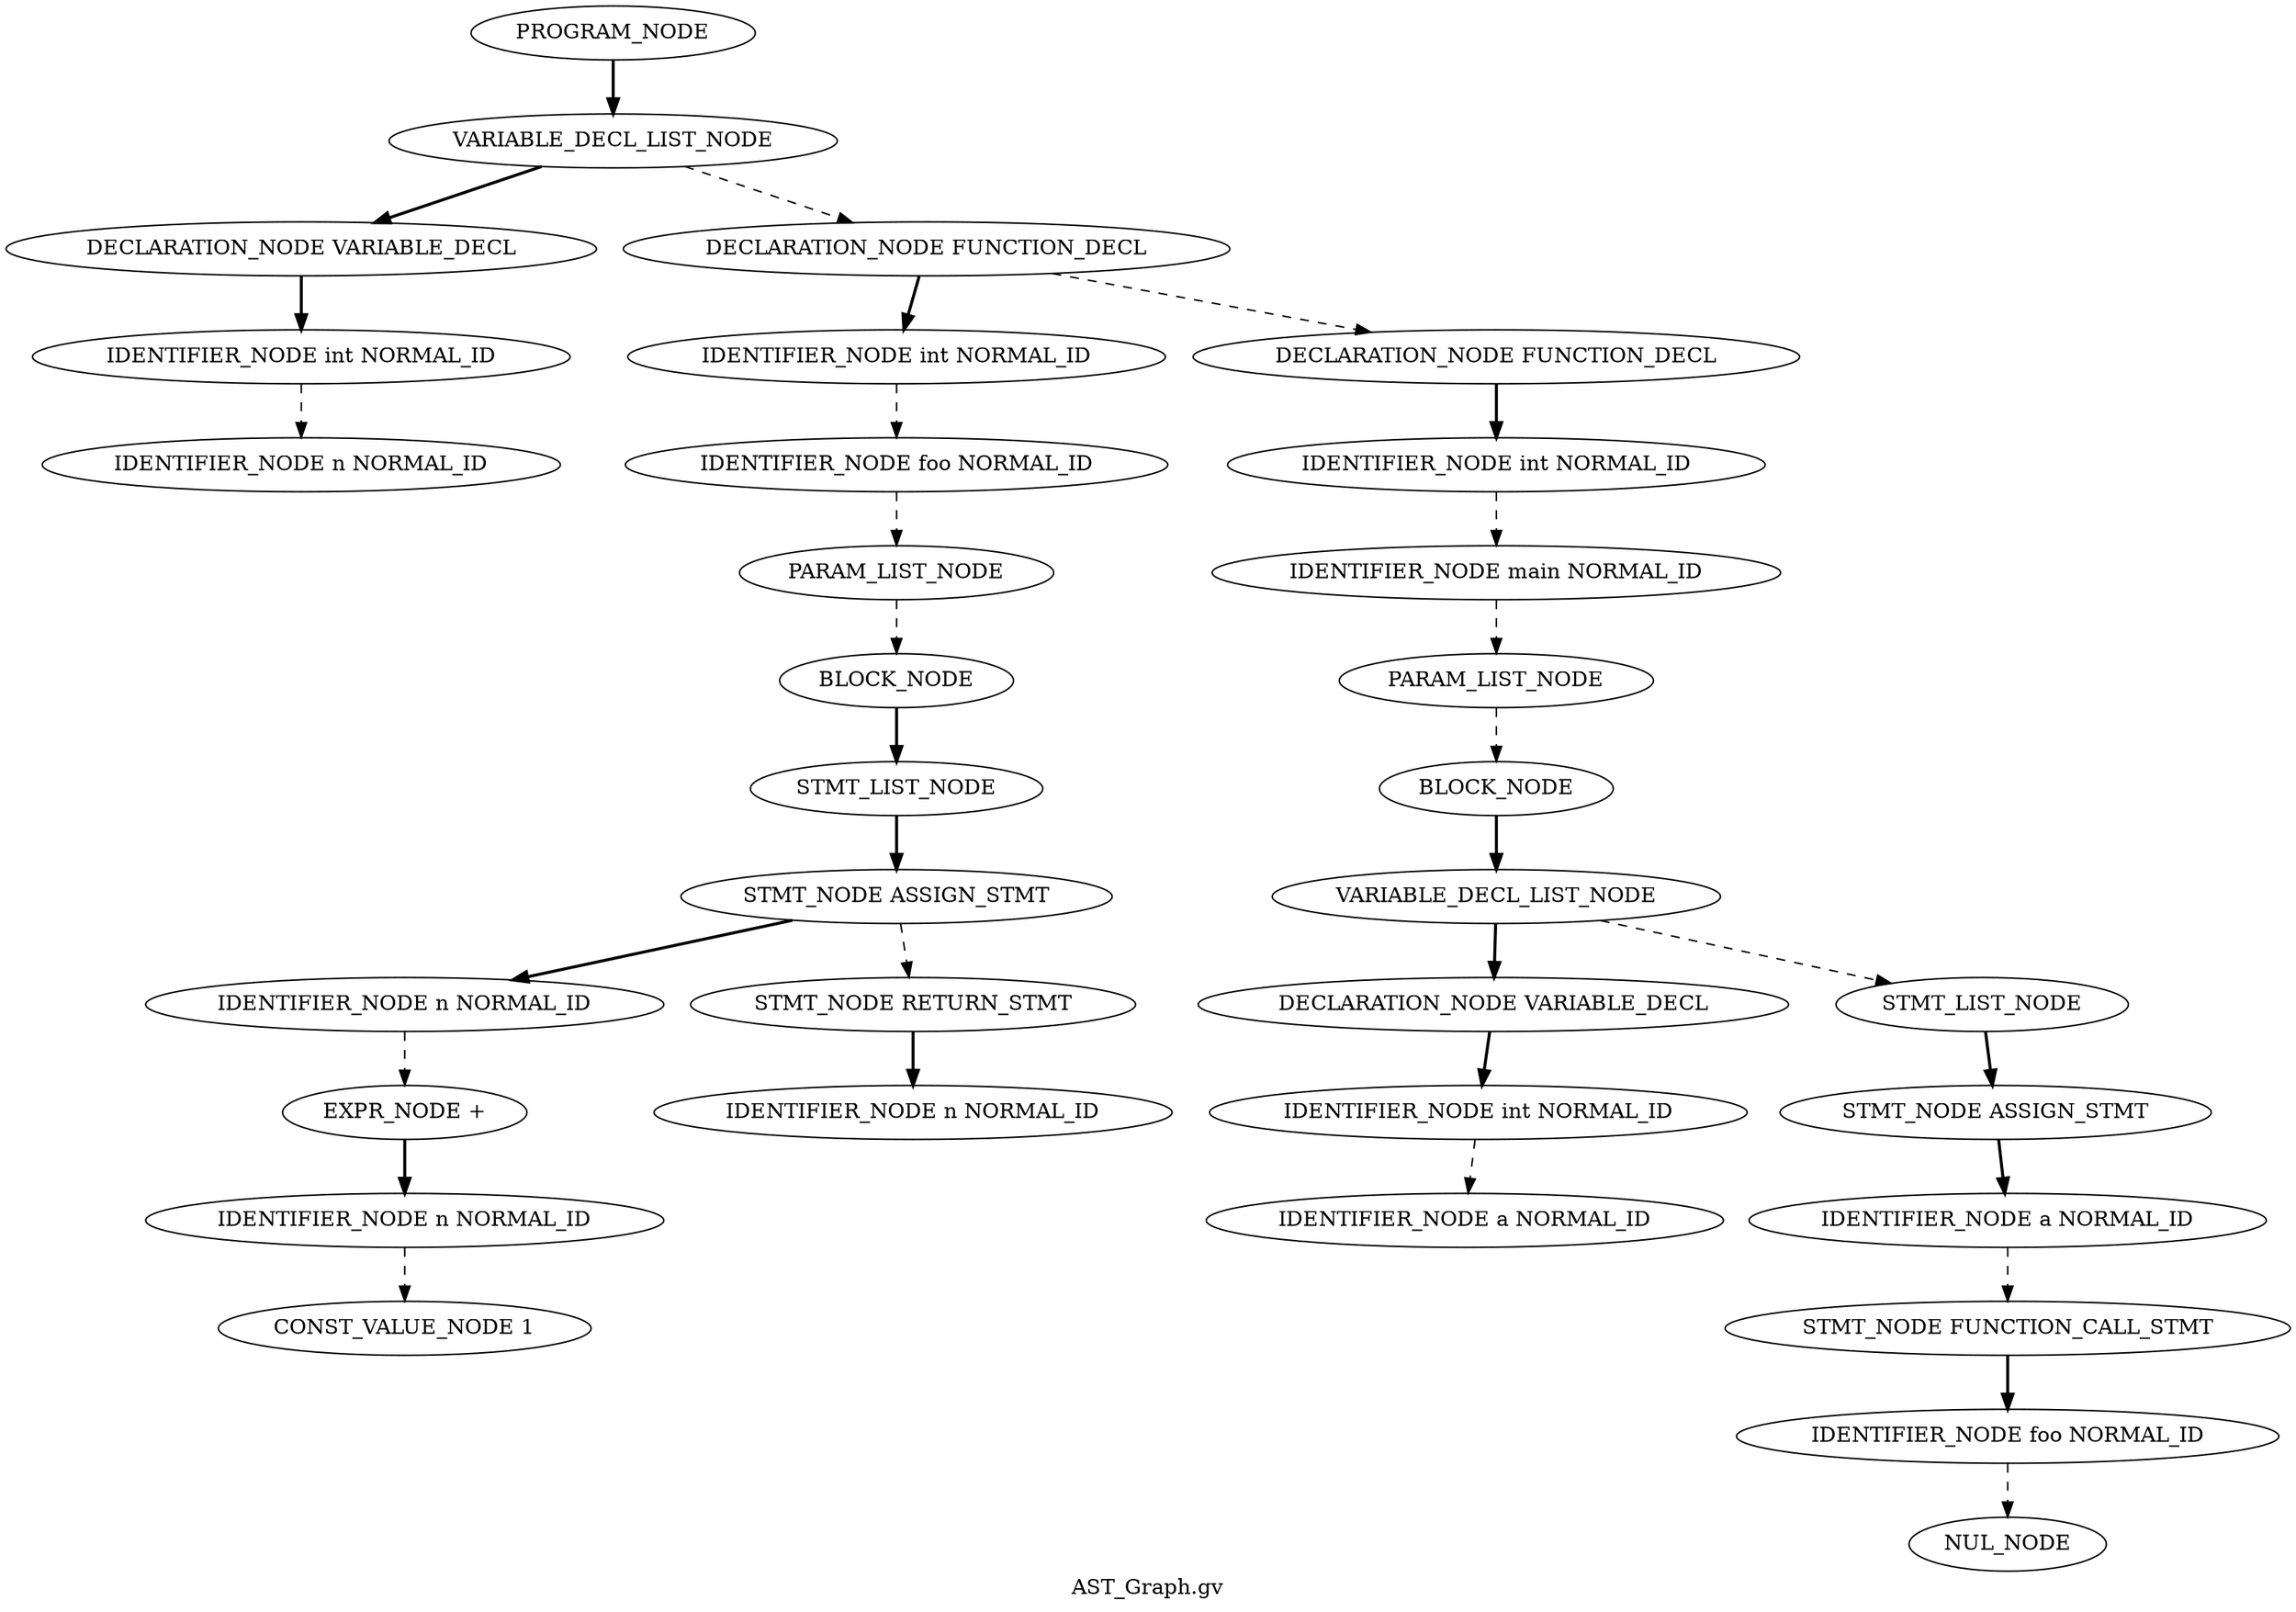 Digraph AST
{
label = "AST_Graph.gv"
node0 [label ="PROGRAM_NODE"]
node1 [label ="VARIABLE_DECL_LIST_NODE"]
node2 [label ="DECLARATION_NODE VARIABLE_DECL"]
node3 [label ="IDENTIFIER_NODE int NORMAL_ID"]
node4 [label ="IDENTIFIER_NODE n NORMAL_ID"]
node3 -> node4 [style = dashed]
node2 -> node3 [style = bold]
node1 -> node2 [style = bold]
node5 [label ="DECLARATION_NODE FUNCTION_DECL"]
node6 [label ="IDENTIFIER_NODE int NORMAL_ID"]
node7 [label ="IDENTIFIER_NODE foo NORMAL_ID"]
node8 [label ="PARAM_LIST_NODE"]
node9 [label ="BLOCK_NODE"]
node10 [label ="STMT_LIST_NODE"]
node11 [label ="STMT_NODE ASSIGN_STMT"]
node12 [label ="IDENTIFIER_NODE n NORMAL_ID"]
node13 [label ="EXPR_NODE +"]
node14 [label ="IDENTIFIER_NODE n NORMAL_ID"]
node15 [label ="CONST_VALUE_NODE 1"]
node14 -> node15 [style = dashed]
node13 -> node14 [style = bold]
node12 -> node13 [style = dashed]
node11 -> node12 [style = bold]
node16 [label ="STMT_NODE RETURN_STMT"]
node17 [label ="IDENTIFIER_NODE n NORMAL_ID"]
node16 -> node17 [style = bold]
node11 -> node16 [style = dashed]
node10 -> node11 [style = bold]
node9 -> node10 [style = bold]
node8 -> node9 [style = dashed]
node7 -> node8 [style = dashed]
node6 -> node7 [style = dashed]
node5 -> node6 [style = bold]
node18 [label ="DECLARATION_NODE FUNCTION_DECL"]
node19 [label ="IDENTIFIER_NODE int NORMAL_ID"]
node20 [label ="IDENTIFIER_NODE main NORMAL_ID"]
node21 [label ="PARAM_LIST_NODE"]
node22 [label ="BLOCK_NODE"]
node23 [label ="VARIABLE_DECL_LIST_NODE"]
node24 [label ="DECLARATION_NODE VARIABLE_DECL"]
node25 [label ="IDENTIFIER_NODE int NORMAL_ID"]
node26 [label ="IDENTIFIER_NODE a NORMAL_ID"]
node25 -> node26 [style = dashed]
node24 -> node25 [style = bold]
node23 -> node24 [style = bold]
node27 [label ="STMT_LIST_NODE"]
node28 [label ="STMT_NODE ASSIGN_STMT"]
node29 [label ="IDENTIFIER_NODE a NORMAL_ID"]
node30 [label ="STMT_NODE FUNCTION_CALL_STMT"]
node31 [label ="IDENTIFIER_NODE foo NORMAL_ID"]
node32 [label ="NUL_NODE"]
node31 -> node32 [style = dashed]
node30 -> node31 [style = bold]
node29 -> node30 [style = dashed]
node28 -> node29 [style = bold]
node27 -> node28 [style = bold]
node23 -> node27 [style = dashed]
node22 -> node23 [style = bold]
node21 -> node22 [style = dashed]
node20 -> node21 [style = dashed]
node19 -> node20 [style = dashed]
node18 -> node19 [style = bold]
node5 -> node18 [style = dashed]
node1 -> node5 [style = dashed]
node0 -> node1 [style = bold]
}
